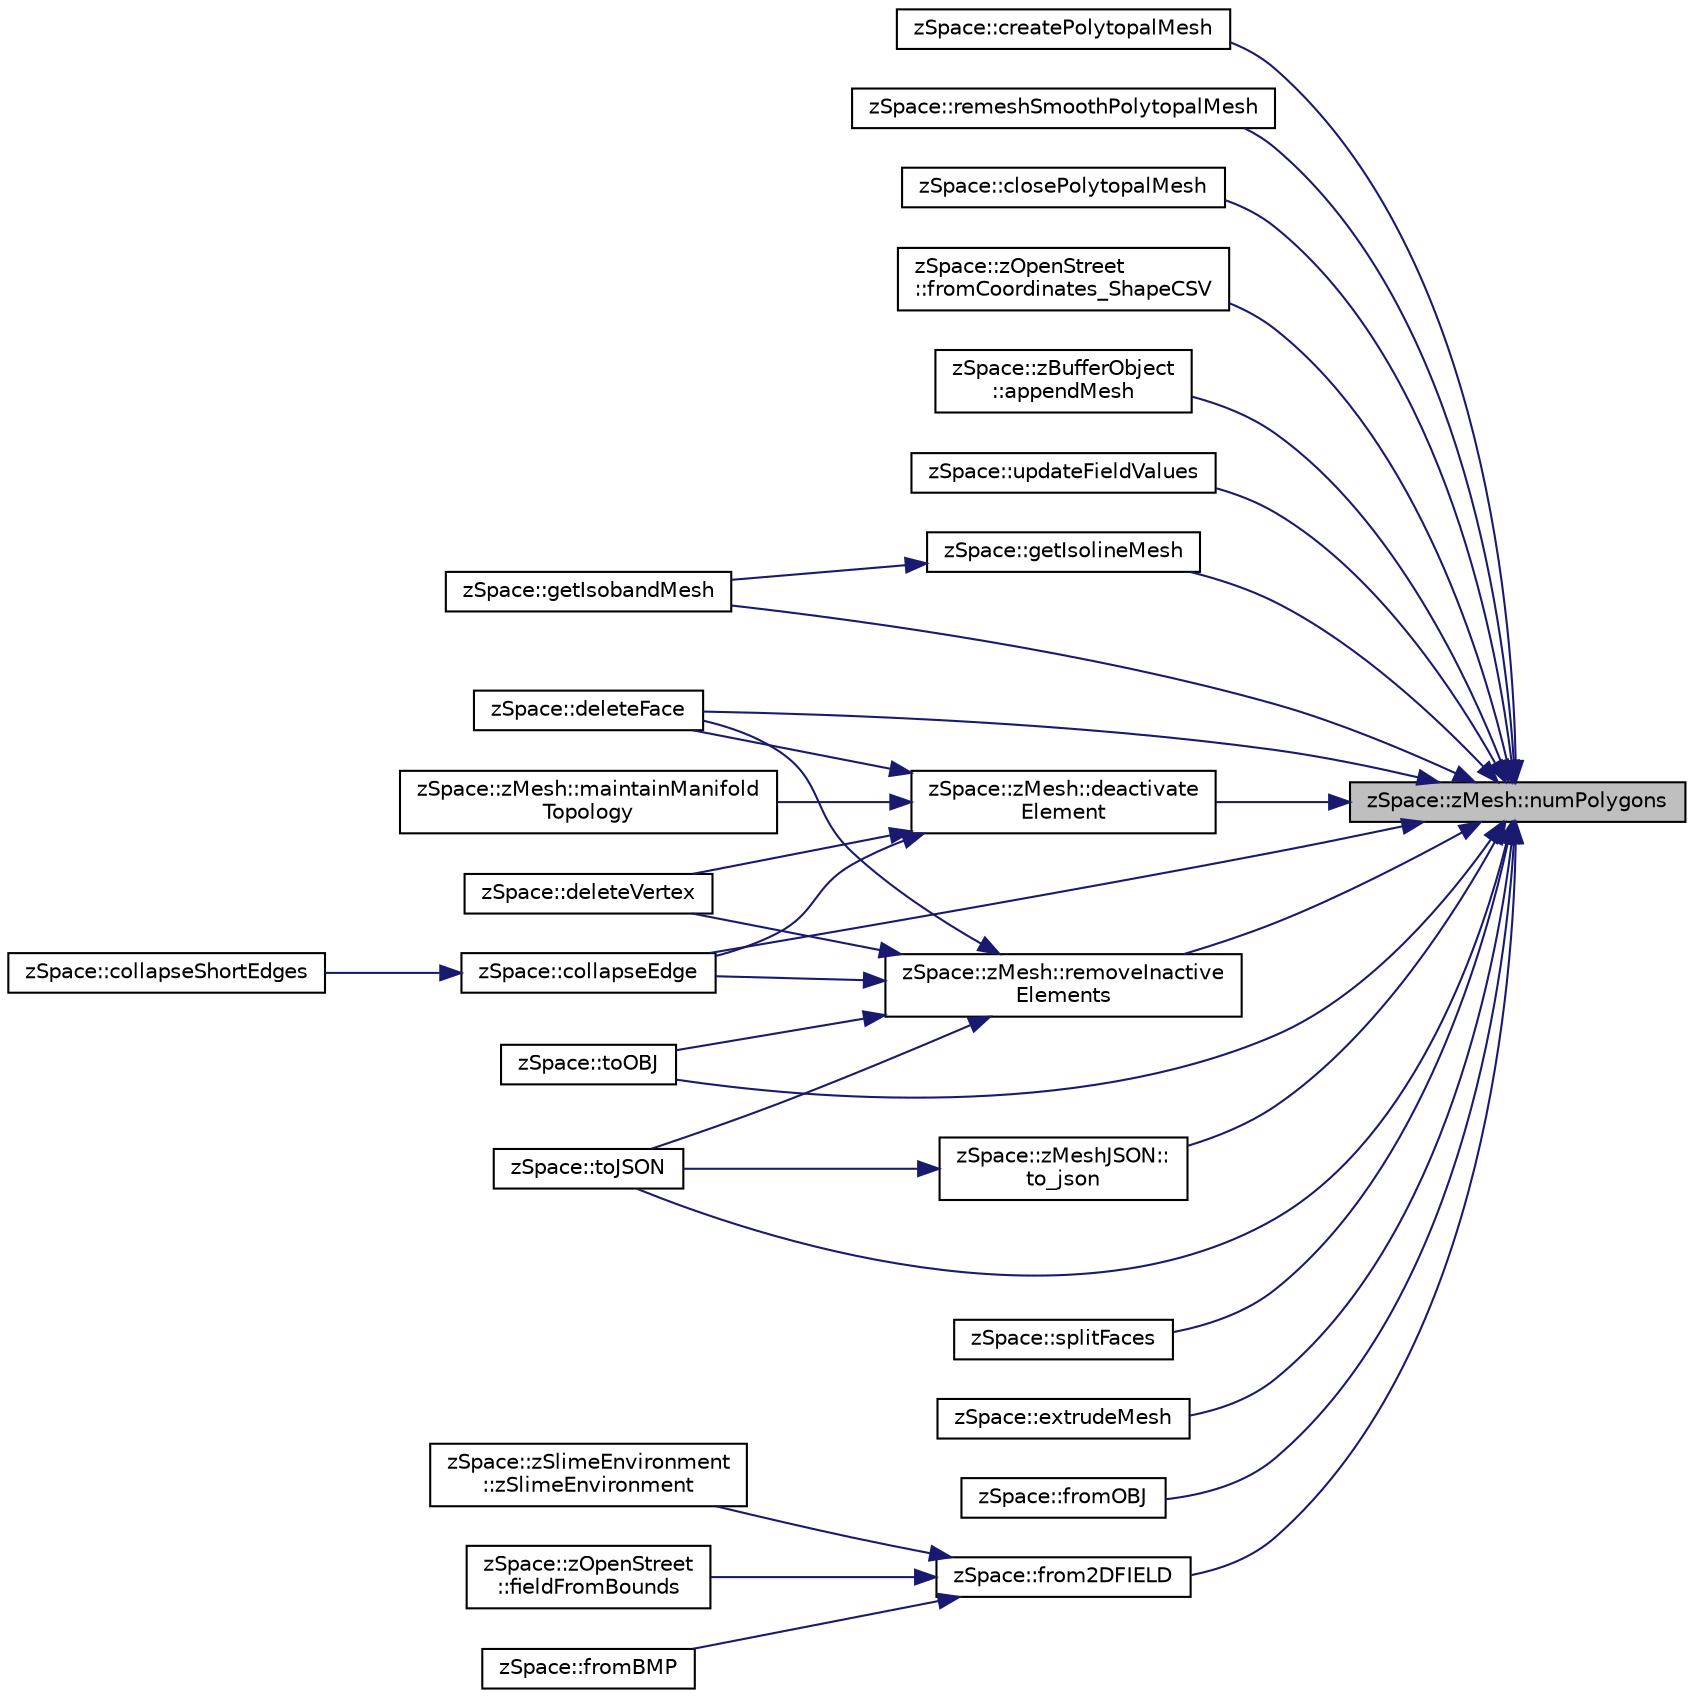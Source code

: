 digraph "zSpace::zMesh::numPolygons"
{
 // LATEX_PDF_SIZE
  edge [fontname="Helvetica",fontsize="10",labelfontname="Helvetica",labelfontsize="10"];
  node [fontname="Helvetica",fontsize="10",shape=record];
  rankdir="RL";
  Node431 [label="zSpace::zMesh::numPolygons",height=0.2,width=0.4,color="black", fillcolor="grey75", style="filled", fontcolor="black",tooltip="This method returns the number of polygons in the mesh."];
  Node431 -> Node432 [dir="back",color="midnightblue",fontsize="10",style="solid",fontname="Helvetica"];
  Node432 [label="zSpace::createPolytopalMesh",height=0.2,width=0.4,color="black", fillcolor="white", style="filled",URL="$group__z_polytopal.html#gaf251bb68cd900abe02f923fa4f54686c",tooltip="This method creates the polytopal mesh based on the input volume mesh and its center line graph."];
  Node431 -> Node433 [dir="back",color="midnightblue",fontsize="10",style="solid",fontname="Helvetica"];
  Node433 [label="zSpace::remeshSmoothPolytopalMesh",height=0.2,width=0.4,color="black", fillcolor="white", style="filled",URL="$group__z_polytopal.html#ga5dd7e372cf8287c0434778b2e58d41f1",tooltip="This method remeshes the smoothed polytopal mesh to have rulings in ony one direction."];
  Node431 -> Node434 [dir="back",color="midnightblue",fontsize="10",style="solid",fontname="Helvetica"];
  Node434 [label="zSpace::closePolytopalMesh",height=0.2,width=0.4,color="black", fillcolor="white", style="filled",URL="$group__z_polytopal.html#gae190027ab219b334781def349d7b08fb",tooltip="This method closes the smooth polytopal mesh."];
  Node431 -> Node435 [dir="back",color="midnightblue",fontsize="10",style="solid",fontname="Helvetica"];
  Node435 [label="zSpace::zOpenStreet\l::fromCoordinates_ShapeCSV",height=0.2,width=0.4,color="black", fillcolor="white", style="filled",URL="$classz_space_1_1z_open_street.html#a1f424a620d6a85c3d5d54f8a92a95005",tooltip="This method gets mesh and data attributes from input shape CSV data files."];
  Node431 -> Node436 [dir="back",color="midnightblue",fontsize="10",style="solid",fontname="Helvetica"];
  Node436 [label="zSpace::zBufferObject\l::appendMesh",height=0.2,width=0.4,color="black", fillcolor="white", style="filled",URL="$classz_space_1_1z_buffer_object.html#ac5e8e4b2d6a21dbf4e59ed55a8b8bc58",tooltip="This method appends zMesh to the buffer."];
  Node431 -> Node437 [dir="back",color="midnightblue",fontsize="10",style="solid",fontname="Helvetica"];
  Node437 [label="zSpace::updateFieldValues",height=0.2,width=0.4,color="black", fillcolor="white", style="filled",URL="$group__z_field2_d_utilities.html#ga7317fef387a758a3c687d6b511252172",tooltip="This method updates the color values of the field mesh based on the scalar values...."];
  Node431 -> Node438 [dir="back",color="midnightblue",fontsize="10",style="solid",fontname="Helvetica"];
  Node438 [label="zSpace::getIsolineMesh",height=0.2,width=0.4,color="black", fillcolor="white", style="filled",URL="$group__z_field2_d_utilities.html#ga63d805729d97ddd318cf0700a234b469",tooltip="This method creates a isoline mesh from the input field mesh at the given field threshold."];
  Node438 -> Node439 [dir="back",color="midnightblue",fontsize="10",style="solid",fontname="Helvetica"];
  Node439 [label="zSpace::getIsobandMesh",height=0.2,width=0.4,color="black", fillcolor="white", style="filled",URL="$group__z_field2_d_utilities.html#ga45610f4909d8d9800db09f245dc8ba8a",tooltip="This method creates a isoband mesh from the input field mesh at the given field threshold."];
  Node431 -> Node439 [dir="back",color="midnightblue",fontsize="10",style="solid",fontname="Helvetica"];
  Node431 -> Node440 [dir="back",color="midnightblue",fontsize="10",style="solid",fontname="Helvetica"];
  Node440 [label="zSpace::zMesh::deactivate\lElement",height=0.2,width=0.4,color="black", fillcolor="white", style="filled",URL="$classz_space_1_1z_mesh.html#aea35829fdb54f511f93cef10c85da66c",tooltip="This method deactivates the input elements from the array connected with the input type."];
  Node440 -> Node441 [dir="back",color="midnightblue",fontsize="10",style="solid",fontname="Helvetica"];
  Node441 [label="zSpace::zMesh::maintainManifold\lTopology",height=0.2,width=0.4,color="black", fillcolor="white", style="filled",URL="$classz_space_1_1z_mesh.html#ae66609043bee62d706443ac5dc47304f",tooltip="This method cleans up the mesh to maintain manifolod topology."];
  Node440 -> Node442 [dir="back",color="midnightblue",fontsize="10",style="solid",fontname="Helvetica"];
  Node442 [label="zSpace::deleteVertex",height=0.2,width=0.4,color="black", fillcolor="white", style="filled",URL="$group__z_mesh_modifiers.html#ga20644ac4933b8ae055b0eb47a9df8420",tooltip="This method deletes the mesh vertex given by the input vertex index."];
  Node440 -> Node443 [dir="back",color="midnightblue",fontsize="10",style="solid",fontname="Helvetica"];
  Node443 [label="zSpace::deleteFace",height=0.2,width=0.4,color="black", fillcolor="white", style="filled",URL="$group__z_mesh_modifiers.html#ga24ab0fcd418ba91e387838fdc4711787",tooltip="This method deletes the mesh face given by the input face index."];
  Node440 -> Node444 [dir="back",color="midnightblue",fontsize="10",style="solid",fontname="Helvetica"];
  Node444 [label="zSpace::collapseEdge",height=0.2,width=0.4,color="black", fillcolor="white", style="filled",URL="$group__z_mesh_modifiers.html#ga77533a4e95924fa8c030ba013eef1ec6",tooltip="This method collapses an edge into a vertex."];
  Node444 -> Node445 [dir="back",color="midnightblue",fontsize="10",style="solid",fontname="Helvetica"];
  Node445 [label="zSpace::collapseShortEdges",height=0.2,width=0.4,color="black", fillcolor="white", style="filled",URL="$group__z_mesh_modifiers.html#ga14350e97740cec4f835125fb286fc071",tooltip="This method collapses an edge shorter than the given minimum edge length value if the collapsing does..."];
  Node431 -> Node446 [dir="back",color="midnightblue",fontsize="10",style="solid",fontname="Helvetica"];
  Node446 [label="zSpace::zMesh::removeInactive\lElements",height=0.2,width=0.4,color="black", fillcolor="white", style="filled",URL="$classz_space_1_1z_mesh.html#ab21d59eecb169921b427a7e766d47aa5",tooltip="This method removes inactive elements from the array connected with the input type."];
  Node446 -> Node442 [dir="back",color="midnightblue",fontsize="10",style="solid",fontname="Helvetica"];
  Node446 -> Node443 [dir="back",color="midnightblue",fontsize="10",style="solid",fontname="Helvetica"];
  Node446 -> Node444 [dir="back",color="midnightblue",fontsize="10",style="solid",fontname="Helvetica"];
  Node446 -> Node447 [dir="back",color="midnightblue",fontsize="10",style="solid",fontname="Helvetica"];
  Node447 [label="zSpace::toOBJ",height=0.2,width=0.4,color="black", fillcolor="white", style="filled",URL="$group__z_i_o___mesh.html#ga56d1123fee7864f1a5da2f740b9e589d",tooltip="This method exports zMesh as an OBJ file."];
  Node446 -> Node448 [dir="back",color="midnightblue",fontsize="10",style="solid",fontname="Helvetica"];
  Node448 [label="zSpace::toJSON",height=0.2,width=0.4,color="black", fillcolor="white", style="filled",URL="$group__z_i_o___mesh.html#ga6fccda275363a86353d2750673122d6f",tooltip="This method exports zMesh to a JSON file format using JSON Modern Library."];
  Node431 -> Node443 [dir="back",color="midnightblue",fontsize="10",style="solid",fontname="Helvetica"];
  Node431 -> Node444 [dir="back",color="midnightblue",fontsize="10",style="solid",fontname="Helvetica"];
  Node431 -> Node449 [dir="back",color="midnightblue",fontsize="10",style="solid",fontname="Helvetica"];
  Node449 [label="zSpace::splitFaces",height=0.2,width=0.4,color="black", fillcolor="white", style="filled",URL="$group__z_mesh_modifiers.html#gaeda022d590a10b38c94e75bc0e278d80",tooltip="This method splits a set of edges and faces of a mesh in a continuous manner."];
  Node431 -> Node450 [dir="back",color="midnightblue",fontsize="10",style="solid",fontname="Helvetica"];
  Node450 [label="zSpace::extrudeMesh",height=0.2,width=0.4,color="black", fillcolor="white", style="filled",URL="$group__z_mesh_utilities.html#ga6f2ce938aa8bb72d5b4649115d76d9c8",tooltip="This method returns an extruded mesh from the input mesh."];
  Node431 -> Node447 [dir="back",color="midnightblue",fontsize="10",style="solid",fontname="Helvetica"];
  Node431 -> Node448 [dir="back",color="midnightblue",fontsize="10",style="solid",fontname="Helvetica"];
  Node431 -> Node451 [dir="back",color="midnightblue",fontsize="10",style="solid",fontname="Helvetica"];
  Node451 [label="zSpace::fromOBJ",height=0.2,width=0.4,color="black", fillcolor="white", style="filled",URL="$group__z_i_o___mesh.html#gad60778d5e70ebdcc0bd24babf3afa810",tooltip="This method imports zMesh from an OBJ file."];
  Node431 -> Node452 [dir="back",color="midnightblue",fontsize="10",style="solid",fontname="Helvetica"];
  Node452 [label="zSpace::from2DFIELD",height=0.2,width=0.4,color="black", fillcolor="white", style="filled",URL="$group__z_i_o___mesh.html#ga9501fa762906c00a7e243a21ceda4a1e",tooltip="This method creates a mesh from the input scalar field."];
  Node452 -> Node453 [dir="back",color="midnightblue",fontsize="10",style="solid",fontname="Helvetica"];
  Node453 [label="zSpace::zSlimeEnvironment\l::zSlimeEnvironment",height=0.2,width=0.4,color="black", fillcolor="white", style="filled",URL="$classz_space_1_1z_slime_environment.html#a7696311d42321327c2fe1bef3f3856f9",tooltip="Default constructor."];
  Node452 -> Node454 [dir="back",color="midnightblue",fontsize="10",style="solid",fontname="Helvetica"];
  Node454 [label="zSpace::zOpenStreet\l::fieldFromBounds",height=0.2,width=0.4,color="black", fillcolor="white", style="filled",URL="$classz_space_1_1z_open_street.html#afbc7adca0c9d2ee4635de29baba0b5b5",tooltip="This method computes the scalar field from the bounds and input resolution. It also computes the fiel..."];
  Node452 -> Node455 [dir="back",color="midnightblue",fontsize="10",style="solid",fontname="Helvetica"];
  Node455 [label="zSpace::fromBMP",height=0.2,width=0.4,color="black", fillcolor="white", style="filled",URL="$group__z_i_o___field2_d.html#ga49184e30ceb6f1a83c2907029cbeb9a1",tooltip="This method imorts the input bitmap file and creates the corresponding field and field mesh...."];
  Node431 -> Node456 [dir="back",color="midnightblue",fontsize="10",style="solid",fontname="Helvetica"];
  Node456 [label="zSpace::zMeshJSON::\lto_json",height=0.2,width=0.4,color="black", fillcolor="white", style="filled",URL="$classz_space_1_1z_mesh_j_s_o_n.html#a2f9c901ed11d790ecec40f3ca6ea4a17",tooltip="This method creates the JSON file from the input zMesh using JSON Modern Library."];
  Node456 -> Node448 [dir="back",color="midnightblue",fontsize="10",style="solid",fontname="Helvetica"];
}
